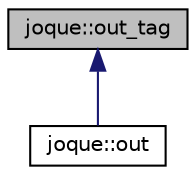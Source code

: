 digraph "joque::out_tag"
{
 // LATEX_PDF_SIZE
  edge [fontname="Helvetica",fontsize="10",labelfontname="Helvetica",labelfontsize="10"];
  node [fontname="Helvetica",fontsize="10",shape=record];
  Node1 [label="joque::out_tag",height=0.2,width=0.4,color="black", fillcolor="grey75", style="filled", fontcolor="black",tooltip="Baseclass for tagging system."];
  Node1 -> Node2 [dir="back",color="midnightblue",fontsize="10",style="solid",fontname="Helvetica"];
  Node2 [label="joque::out",height=0.2,width=0.4,color="black", fillcolor="white", style="filled",URL="$structjoque_1_1out.html",tooltip="Tags a filesystem path as an output filename."];
}

